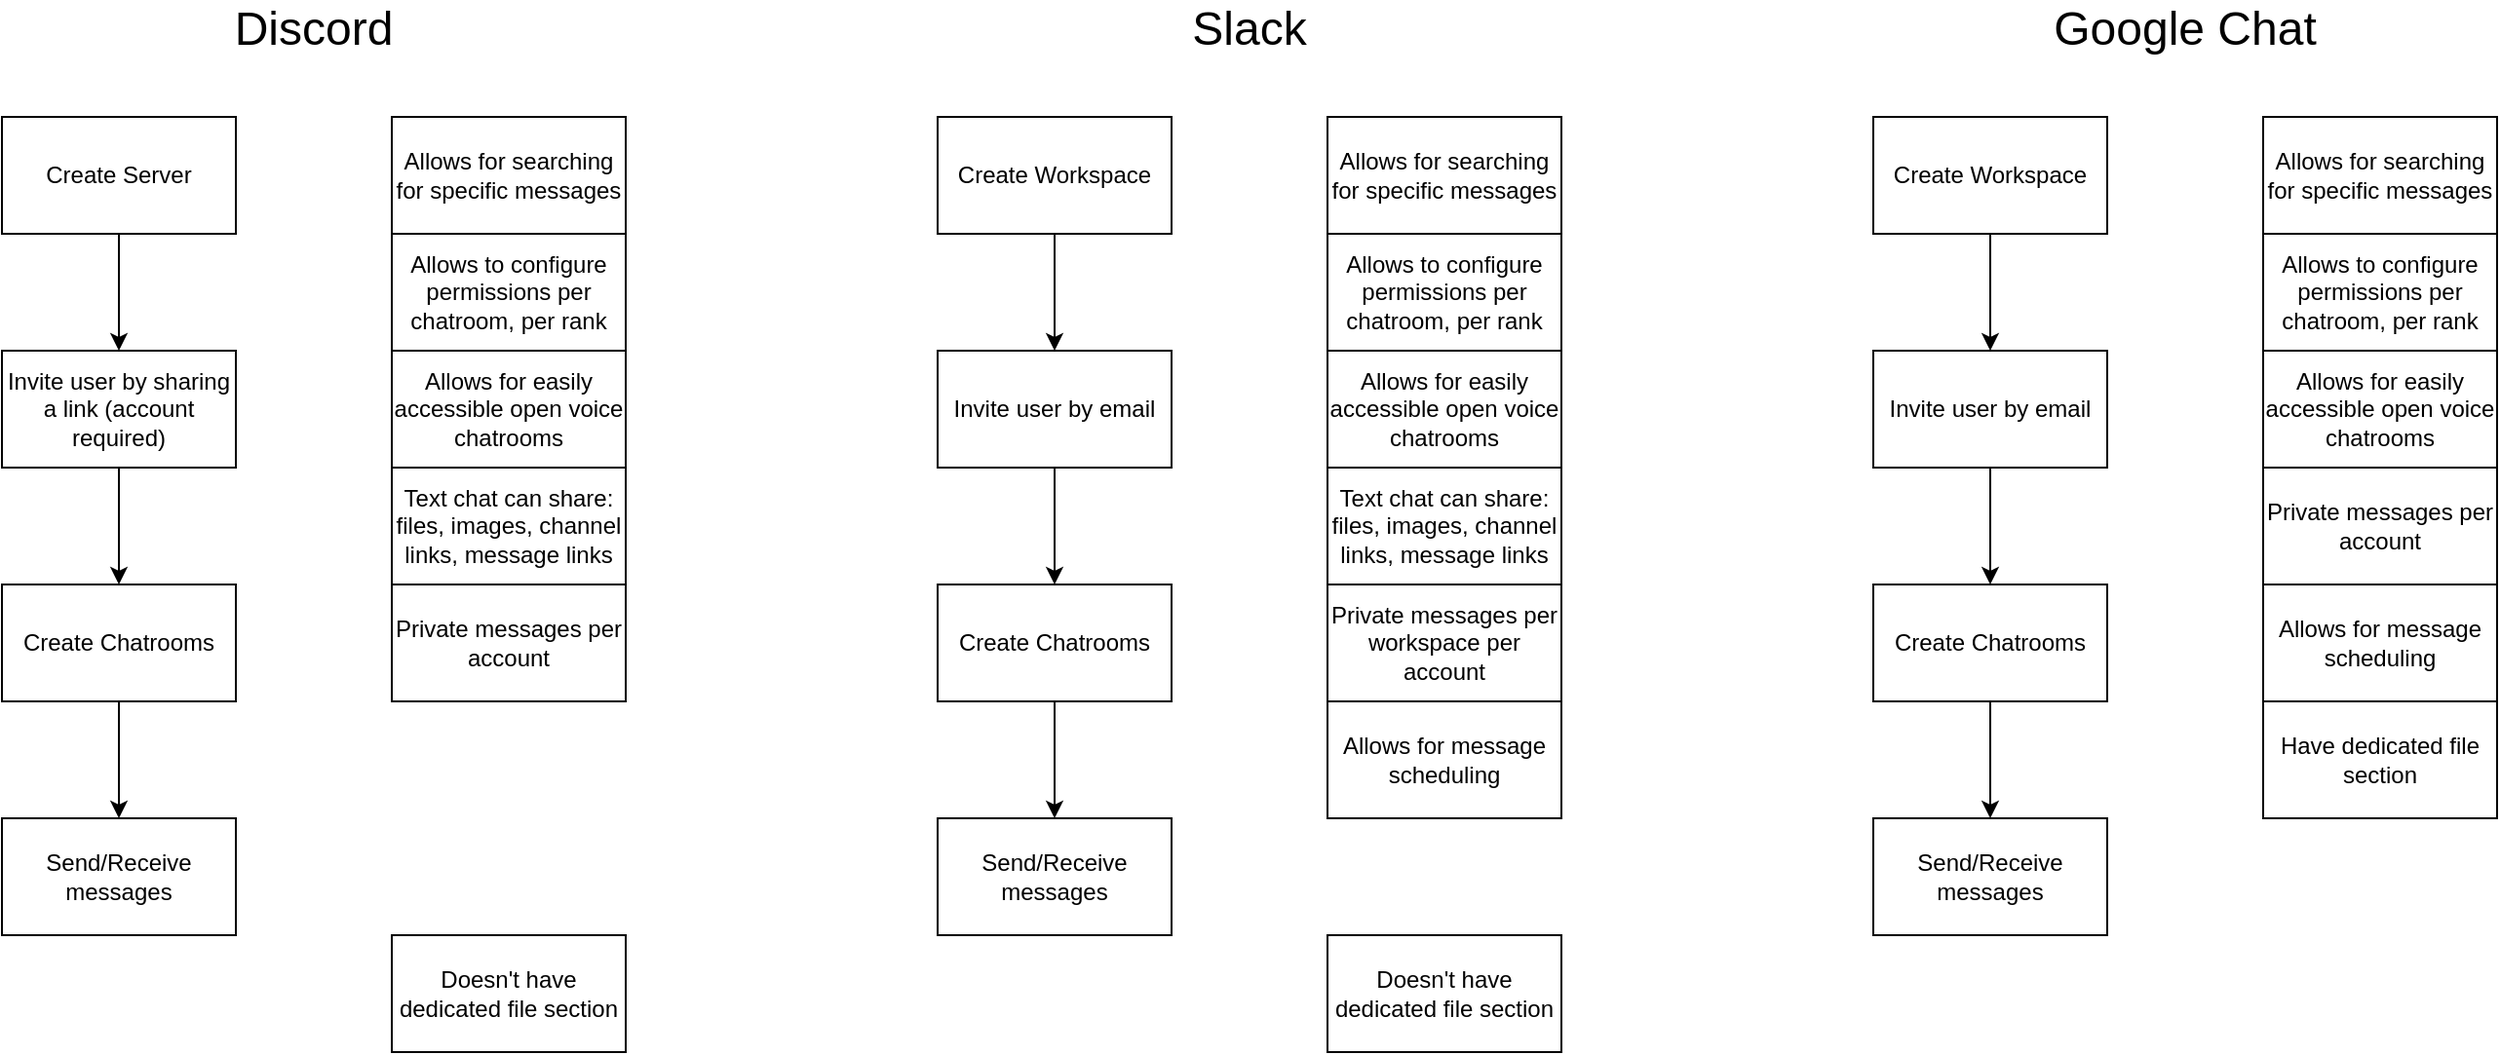 <mxfile version="23.1.5" type="github">
  <diagram name="Pagina-1" id="mqN2JMdyRUOYHG_dp19g">
    <mxGraphModel dx="1434" dy="738" grid="1" gridSize="10" guides="1" tooltips="1" connect="1" arrows="1" fold="1" page="1" pageScale="1" pageWidth="827" pageHeight="1169" math="0" shadow="0">
      <root>
        <mxCell id="0" />
        <mxCell id="1" parent="0" />
        <mxCell id="zezGZ4_kvclbQ4wT1QYB-7" style="edgeStyle=orthogonalEdgeStyle;rounded=0;orthogonalLoop=1;jettySize=auto;html=1;" edge="1" parent="1" source="zezGZ4_kvclbQ4wT1QYB-1" target="zezGZ4_kvclbQ4wT1QYB-3">
          <mxGeometry relative="1" as="geometry" />
        </mxCell>
        <mxCell id="zezGZ4_kvclbQ4wT1QYB-1" value="Create Server" style="rounded=0;whiteSpace=wrap;html=1;" vertex="1" parent="1">
          <mxGeometry x="80" y="80" width="120" height="60" as="geometry" />
        </mxCell>
        <mxCell id="zezGZ4_kvclbQ4wT1QYB-2" value="&lt;font style=&quot;font-size: 24px;&quot;&gt;Discord&lt;/font&gt;" style="text;html=1;align=center;verticalAlign=middle;whiteSpace=wrap;rounded=0;" vertex="1" parent="1">
          <mxGeometry x="210" y="20" width="60" height="30" as="geometry" />
        </mxCell>
        <mxCell id="zezGZ4_kvclbQ4wT1QYB-8" style="edgeStyle=orthogonalEdgeStyle;rounded=0;orthogonalLoop=1;jettySize=auto;html=1;" edge="1" parent="1" source="zezGZ4_kvclbQ4wT1QYB-3" target="zezGZ4_kvclbQ4wT1QYB-5">
          <mxGeometry relative="1" as="geometry" />
        </mxCell>
        <mxCell id="zezGZ4_kvclbQ4wT1QYB-3" value="Invite user by sharing a link (account required)" style="rounded=0;whiteSpace=wrap;html=1;" vertex="1" parent="1">
          <mxGeometry x="80" y="200" width="120" height="60" as="geometry" />
        </mxCell>
        <mxCell id="zezGZ4_kvclbQ4wT1QYB-9" style="edgeStyle=orthogonalEdgeStyle;rounded=0;orthogonalLoop=1;jettySize=auto;html=1;" edge="1" parent="1" source="zezGZ4_kvclbQ4wT1QYB-5" target="zezGZ4_kvclbQ4wT1QYB-6">
          <mxGeometry relative="1" as="geometry" />
        </mxCell>
        <mxCell id="zezGZ4_kvclbQ4wT1QYB-5" value="Create Chatrooms" style="rounded=0;whiteSpace=wrap;html=1;" vertex="1" parent="1">
          <mxGeometry x="80" y="320" width="120" height="60" as="geometry" />
        </mxCell>
        <mxCell id="zezGZ4_kvclbQ4wT1QYB-6" value="Send/Receive messages" style="rounded=0;whiteSpace=wrap;html=1;" vertex="1" parent="1">
          <mxGeometry x="80" y="440" width="120" height="60" as="geometry" />
        </mxCell>
        <mxCell id="zezGZ4_kvclbQ4wT1QYB-10" value="Allows to configure permissions per chatroom, per rank" style="rounded=0;whiteSpace=wrap;html=1;" vertex="1" parent="1">
          <mxGeometry x="280" y="140" width="120" height="60" as="geometry" />
        </mxCell>
        <mxCell id="zezGZ4_kvclbQ4wT1QYB-11" value="Text chat can share: files, images, channel links, message links" style="rounded=0;whiteSpace=wrap;html=1;" vertex="1" parent="1">
          <mxGeometry x="280" y="260" width="120" height="60" as="geometry" />
        </mxCell>
        <mxCell id="zezGZ4_kvclbQ4wT1QYB-13" value="Allows for easily accessible open voice chatrooms" style="rounded=0;whiteSpace=wrap;html=1;" vertex="1" parent="1">
          <mxGeometry x="280" y="200" width="120" height="60" as="geometry" />
        </mxCell>
        <mxCell id="zezGZ4_kvclbQ4wT1QYB-16" value="Allows for searching for specific messages" style="rounded=0;whiteSpace=wrap;html=1;" vertex="1" parent="1">
          <mxGeometry x="280" y="80" width="120" height="60" as="geometry" />
        </mxCell>
        <mxCell id="zezGZ4_kvclbQ4wT1QYB-17" value="Doesn&#39;t have dedicated file section" style="rounded=0;whiteSpace=wrap;html=1;" vertex="1" parent="1">
          <mxGeometry x="280" y="500" width="120" height="60" as="geometry" />
        </mxCell>
        <mxCell id="zezGZ4_kvclbQ4wT1QYB-19" value="&lt;font style=&quot;font-size: 24px;&quot;&gt;Slack&lt;br&gt;&lt;/font&gt;" style="text;html=1;align=center;verticalAlign=middle;whiteSpace=wrap;rounded=0;" vertex="1" parent="1">
          <mxGeometry x="690" y="20" width="60" height="30" as="geometry" />
        </mxCell>
        <mxCell id="zezGZ4_kvclbQ4wT1QYB-20" style="edgeStyle=orthogonalEdgeStyle;rounded=0;orthogonalLoop=1;jettySize=auto;html=1;" edge="1" parent="1" source="zezGZ4_kvclbQ4wT1QYB-21" target="zezGZ4_kvclbQ4wT1QYB-23">
          <mxGeometry relative="1" as="geometry" />
        </mxCell>
        <mxCell id="zezGZ4_kvclbQ4wT1QYB-21" value="Create Workspace" style="rounded=0;whiteSpace=wrap;html=1;" vertex="1" parent="1">
          <mxGeometry x="560" y="80" width="120" height="60" as="geometry" />
        </mxCell>
        <mxCell id="zezGZ4_kvclbQ4wT1QYB-22" style="edgeStyle=orthogonalEdgeStyle;rounded=0;orthogonalLoop=1;jettySize=auto;html=1;" edge="1" parent="1" source="zezGZ4_kvclbQ4wT1QYB-23" target="zezGZ4_kvclbQ4wT1QYB-25">
          <mxGeometry relative="1" as="geometry" />
        </mxCell>
        <mxCell id="zezGZ4_kvclbQ4wT1QYB-23" value="Invite user by email" style="rounded=0;whiteSpace=wrap;html=1;" vertex="1" parent="1">
          <mxGeometry x="560" y="200" width="120" height="60" as="geometry" />
        </mxCell>
        <mxCell id="zezGZ4_kvclbQ4wT1QYB-24" style="edgeStyle=orthogonalEdgeStyle;rounded=0;orthogonalLoop=1;jettySize=auto;html=1;" edge="1" parent="1" source="zezGZ4_kvclbQ4wT1QYB-25" target="zezGZ4_kvclbQ4wT1QYB-26">
          <mxGeometry relative="1" as="geometry" />
        </mxCell>
        <mxCell id="zezGZ4_kvclbQ4wT1QYB-25" value="Create Chatrooms" style="rounded=0;whiteSpace=wrap;html=1;" vertex="1" parent="1">
          <mxGeometry x="560" y="320" width="120" height="60" as="geometry" />
        </mxCell>
        <mxCell id="zezGZ4_kvclbQ4wT1QYB-26" value="Send/Receive messages" style="rounded=0;whiteSpace=wrap;html=1;" vertex="1" parent="1">
          <mxGeometry x="560" y="440" width="120" height="60" as="geometry" />
        </mxCell>
        <mxCell id="zezGZ4_kvclbQ4wT1QYB-27" value="Private messages per account" style="rounded=0;whiteSpace=wrap;html=1;" vertex="1" parent="1">
          <mxGeometry x="280" y="320" width="120" height="60" as="geometry" />
        </mxCell>
        <mxCell id="zezGZ4_kvclbQ4wT1QYB-28" value="Allows to configure permissions per chatroom, per rank" style="rounded=0;whiteSpace=wrap;html=1;" vertex="1" parent="1">
          <mxGeometry x="760" y="140" width="120" height="60" as="geometry" />
        </mxCell>
        <mxCell id="zezGZ4_kvclbQ4wT1QYB-29" value="Text chat can share: files, images, channel links, message links" style="rounded=0;whiteSpace=wrap;html=1;" vertex="1" parent="1">
          <mxGeometry x="760" y="260" width="120" height="60" as="geometry" />
        </mxCell>
        <mxCell id="zezGZ4_kvclbQ4wT1QYB-30" value="Allows for easily accessible open voice chatrooms" style="rounded=0;whiteSpace=wrap;html=1;" vertex="1" parent="1">
          <mxGeometry x="760" y="200" width="120" height="60" as="geometry" />
        </mxCell>
        <mxCell id="zezGZ4_kvclbQ4wT1QYB-31" value="Allows for searching for specific messages" style="rounded=0;whiteSpace=wrap;html=1;" vertex="1" parent="1">
          <mxGeometry x="760" y="80" width="120" height="60" as="geometry" />
        </mxCell>
        <mxCell id="zezGZ4_kvclbQ4wT1QYB-32" value="Private messages per workspace per account" style="rounded=0;whiteSpace=wrap;html=1;" vertex="1" parent="1">
          <mxGeometry x="760" y="320" width="120" height="60" as="geometry" />
        </mxCell>
        <mxCell id="zezGZ4_kvclbQ4wT1QYB-34" value="Allows for message scheduling" style="rounded=0;whiteSpace=wrap;html=1;" vertex="1" parent="1">
          <mxGeometry x="760" y="380" width="120" height="60" as="geometry" />
        </mxCell>
        <mxCell id="zezGZ4_kvclbQ4wT1QYB-35" value="Doesn&#39;t have dedicated file section" style="rounded=0;whiteSpace=wrap;html=1;" vertex="1" parent="1">
          <mxGeometry x="760" y="500" width="120" height="60" as="geometry" />
        </mxCell>
        <mxCell id="zezGZ4_kvclbQ4wT1QYB-36" value="&lt;font style=&quot;font-size: 24px;&quot;&gt;Google Chat&lt;br&gt;&lt;/font&gt;" style="text;html=1;align=center;verticalAlign=middle;whiteSpace=wrap;rounded=0;" vertex="1" parent="1">
          <mxGeometry x="1040" y="20" width="320" height="30" as="geometry" />
        </mxCell>
        <mxCell id="zezGZ4_kvclbQ4wT1QYB-37" style="edgeStyle=orthogonalEdgeStyle;rounded=0;orthogonalLoop=1;jettySize=auto;html=1;" edge="1" parent="1" source="zezGZ4_kvclbQ4wT1QYB-38" target="zezGZ4_kvclbQ4wT1QYB-40">
          <mxGeometry relative="1" as="geometry" />
        </mxCell>
        <mxCell id="zezGZ4_kvclbQ4wT1QYB-38" value="Create Workspace" style="rounded=0;whiteSpace=wrap;html=1;" vertex="1" parent="1">
          <mxGeometry x="1040" y="80" width="120" height="60" as="geometry" />
        </mxCell>
        <mxCell id="zezGZ4_kvclbQ4wT1QYB-39" style="edgeStyle=orthogonalEdgeStyle;rounded=0;orthogonalLoop=1;jettySize=auto;html=1;" edge="1" parent="1" source="zezGZ4_kvclbQ4wT1QYB-40" target="zezGZ4_kvclbQ4wT1QYB-42">
          <mxGeometry relative="1" as="geometry" />
        </mxCell>
        <mxCell id="zezGZ4_kvclbQ4wT1QYB-40" value="Invite user by email" style="rounded=0;whiteSpace=wrap;html=1;" vertex="1" parent="1">
          <mxGeometry x="1040" y="200" width="120" height="60" as="geometry" />
        </mxCell>
        <mxCell id="zezGZ4_kvclbQ4wT1QYB-41" style="edgeStyle=orthogonalEdgeStyle;rounded=0;orthogonalLoop=1;jettySize=auto;html=1;" edge="1" parent="1" source="zezGZ4_kvclbQ4wT1QYB-42" target="zezGZ4_kvclbQ4wT1QYB-43">
          <mxGeometry relative="1" as="geometry" />
        </mxCell>
        <mxCell id="zezGZ4_kvclbQ4wT1QYB-42" value="Create Chatrooms" style="rounded=0;whiteSpace=wrap;html=1;" vertex="1" parent="1">
          <mxGeometry x="1040" y="320" width="120" height="60" as="geometry" />
        </mxCell>
        <mxCell id="zezGZ4_kvclbQ4wT1QYB-43" value="Send/Receive messages" style="rounded=0;whiteSpace=wrap;html=1;" vertex="1" parent="1">
          <mxGeometry x="1040" y="440" width="120" height="60" as="geometry" />
        </mxCell>
        <mxCell id="zezGZ4_kvclbQ4wT1QYB-44" value="Allows to configure permissions per chatroom, per rank" style="rounded=0;whiteSpace=wrap;html=1;" vertex="1" parent="1">
          <mxGeometry x="1240" y="140" width="120" height="60" as="geometry" />
        </mxCell>
        <mxCell id="zezGZ4_kvclbQ4wT1QYB-46" value="Allows for easily accessible open voice chatrooms" style="rounded=0;whiteSpace=wrap;html=1;" vertex="1" parent="1">
          <mxGeometry x="1240" y="200" width="120" height="60" as="geometry" />
        </mxCell>
        <mxCell id="zezGZ4_kvclbQ4wT1QYB-47" value="Allows for searching for specific messages" style="rounded=0;whiteSpace=wrap;html=1;" vertex="1" parent="1">
          <mxGeometry x="1240" y="80" width="120" height="60" as="geometry" />
        </mxCell>
        <mxCell id="zezGZ4_kvclbQ4wT1QYB-48" value="Private messages per account" style="rounded=0;whiteSpace=wrap;html=1;" vertex="1" parent="1">
          <mxGeometry x="1240" y="260" width="120" height="60" as="geometry" />
        </mxCell>
        <mxCell id="zezGZ4_kvclbQ4wT1QYB-49" value="Allows for message scheduling" style="rounded=0;whiteSpace=wrap;html=1;" vertex="1" parent="1">
          <mxGeometry x="1240" y="320" width="120" height="60" as="geometry" />
        </mxCell>
        <mxCell id="zezGZ4_kvclbQ4wT1QYB-50" value="Have dedicated file section" style="rounded=0;whiteSpace=wrap;html=1;" vertex="1" parent="1">
          <mxGeometry x="1240" y="380" width="120" height="60" as="geometry" />
        </mxCell>
      </root>
    </mxGraphModel>
  </diagram>
</mxfile>
